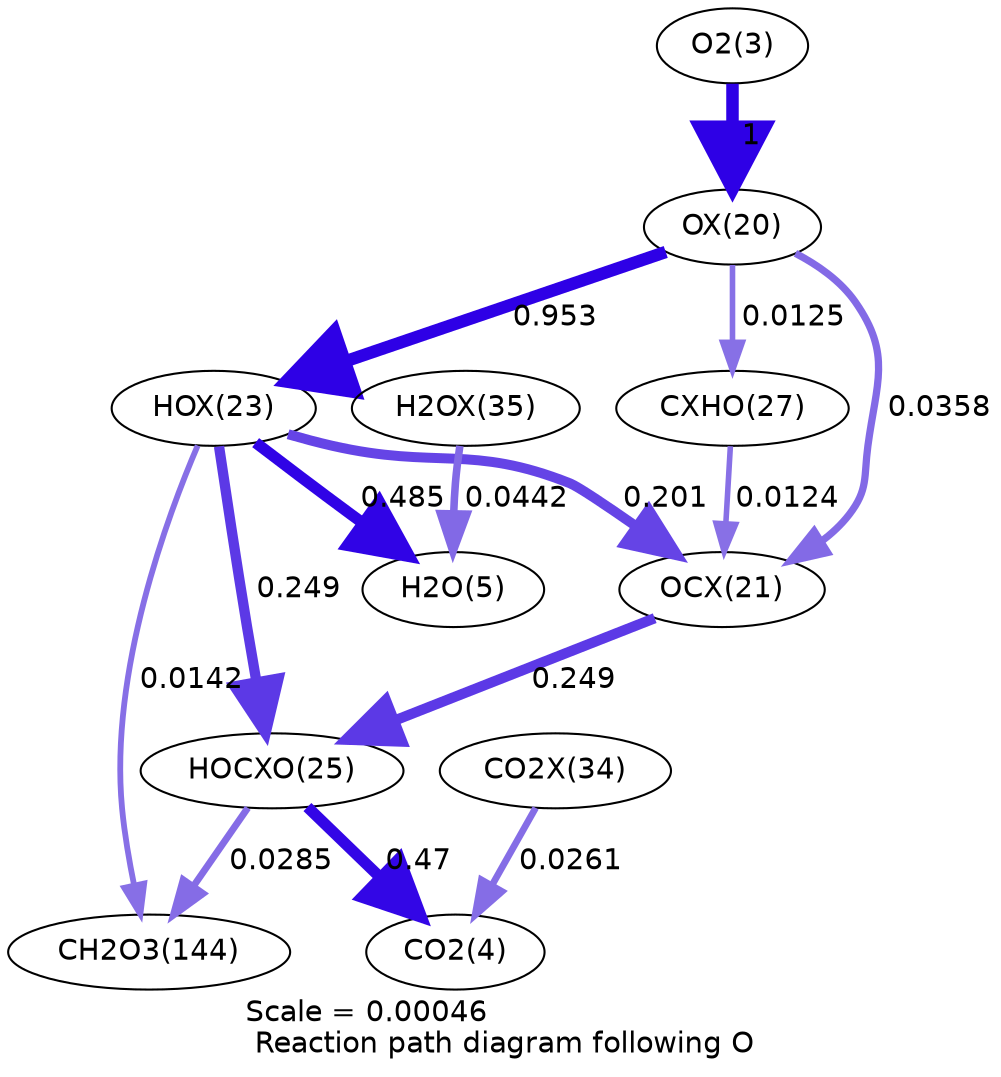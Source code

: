 digraph reaction_paths {
center=1;
s5 -> s26[fontname="Helvetica", penwidth=6, arrowsize=3, color="0.7, 1.5, 0.9"
, label=" 1"];
s26 -> s29[fontname="Helvetica", penwidth=5.96, arrowsize=2.98, color="0.7, 1.45, 0.9"
, label=" 0.953"];
s26 -> s33[fontname="Helvetica", penwidth=2.69, arrowsize=1.35, color="0.7, 0.513, 0.9"
, label=" 0.0125"];
s26 -> s27[fontname="Helvetica", penwidth=3.49, arrowsize=1.74, color="0.7, 0.536, 0.9"
, label=" 0.0358"];
s29 -> s7[fontname="Helvetica", penwidth=5.45, arrowsize=2.73, color="0.7, 0.985, 0.9"
, label=" 0.485"];
s29 -> s27[fontname="Helvetica", penwidth=4.79, arrowsize=2.39, color="0.7, 0.701, 0.9"
, label=" 0.201"];
s29 -> s31[fontname="Helvetica", penwidth=4.95, arrowsize=2.48, color="0.7, 0.749, 0.9"
, label=" 0.249"];
s29 -> s22[fontname="Helvetica", penwidth=2.79, arrowsize=1.4, color="0.7, 0.514, 0.9"
, label=" 0.0142"];
s36 -> s7[fontname="Helvetica", penwidth=3.64, arrowsize=1.82, color="0.7, 0.544, 0.9"
, label=" 0.0442"];
s33 -> s27[fontname="Helvetica", penwidth=2.68, arrowsize=1.34, color="0.7, 0.512, 0.9"
, label=" 0.0124"];
s27 -> s31[fontname="Helvetica", penwidth=4.95, arrowsize=2.48, color="0.7, 0.749, 0.9"
, label=" 0.249"];
s31 -> s6[fontname="Helvetica", penwidth=5.43, arrowsize=2.72, color="0.7, 0.97, 0.9"
, label=" 0.47"];
s35 -> s6[fontname="Helvetica", penwidth=3.25, arrowsize=1.62, color="0.7, 0.526, 0.9"
, label=" 0.0261"];
s31 -> s22[fontname="Helvetica", penwidth=3.31, arrowsize=1.66, color="0.7, 0.528, 0.9"
, label=" 0.0285"];
s5 [ fontname="Helvetica", label="O2(3)"];
s6 [ fontname="Helvetica", label="CO2(4)"];
s7 [ fontname="Helvetica", label="H2O(5)"];
s22 [ fontname="Helvetica", label="CH2O3(144)"];
s26 [ fontname="Helvetica", label="OX(20)"];
s27 [ fontname="Helvetica", label="OCX(21)"];
s29 [ fontname="Helvetica", label="HOX(23)"];
s31 [ fontname="Helvetica", label="HOCXO(25)"];
s33 [ fontname="Helvetica", label="CXHO(27)"];
s35 [ fontname="Helvetica", label="CO2X(34)"];
s36 [ fontname="Helvetica", label="H2OX(35)"];
 label = "Scale = 0.00046\l Reaction path diagram following O";
 fontname = "Helvetica";
}
